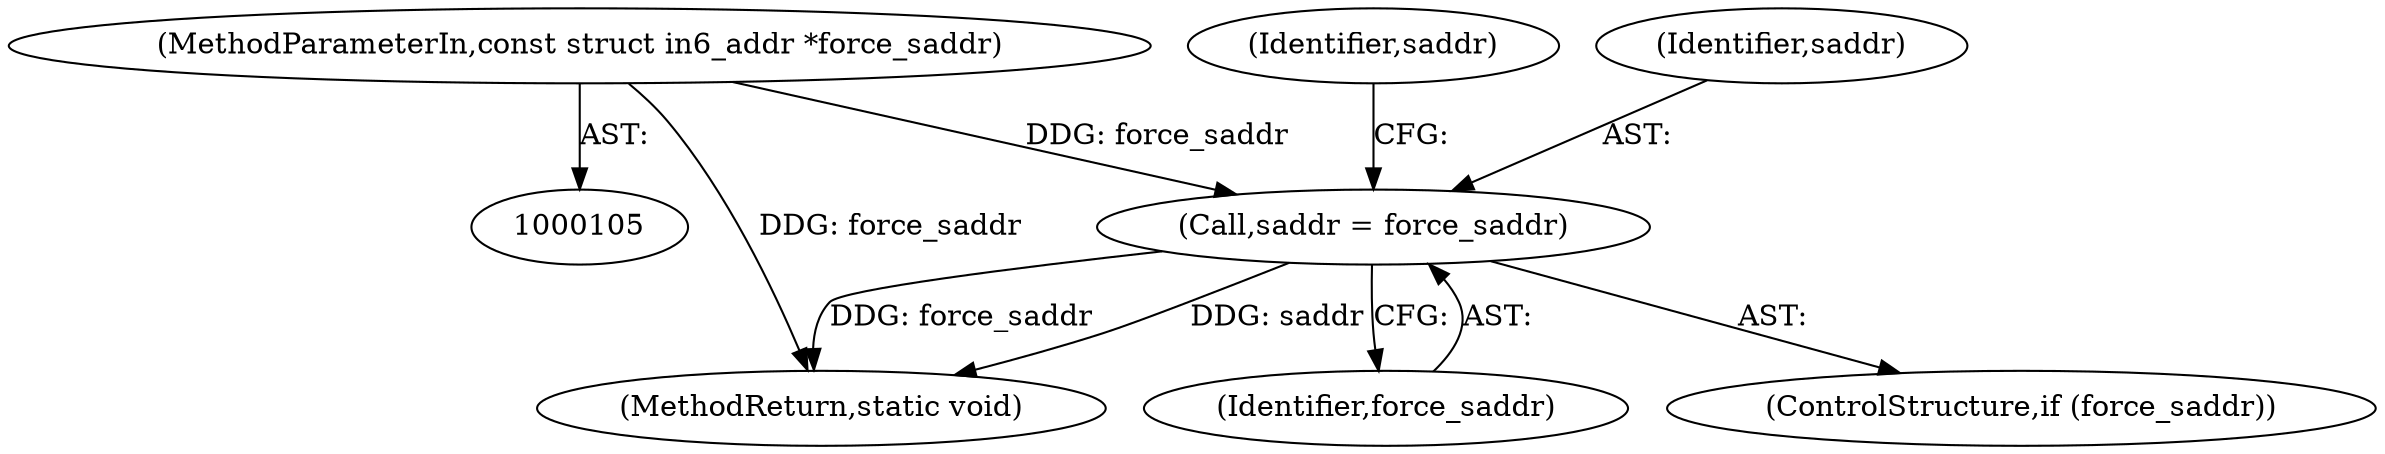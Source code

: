 digraph "0_linux_79dc7e3f1cd323be4c81aa1a94faa1b3ed987fb2@pointer" {
"1000339" [label="(Call,saddr = force_saddr)"];
"1000110" [label="(MethodParameterIn,const struct in6_addr *force_saddr)"];
"1000604" [label="(MethodReturn,static void)"];
"1000341" [label="(Identifier,force_saddr)"];
"1000343" [label="(Identifier,saddr)"];
"1000110" [label="(MethodParameterIn,const struct in6_addr *force_saddr)"];
"1000340" [label="(Identifier,saddr)"];
"1000337" [label="(ControlStructure,if (force_saddr))"];
"1000339" [label="(Call,saddr = force_saddr)"];
"1000339" -> "1000337"  [label="AST: "];
"1000339" -> "1000341"  [label="CFG: "];
"1000340" -> "1000339"  [label="AST: "];
"1000341" -> "1000339"  [label="AST: "];
"1000343" -> "1000339"  [label="CFG: "];
"1000339" -> "1000604"  [label="DDG: saddr"];
"1000339" -> "1000604"  [label="DDG: force_saddr"];
"1000110" -> "1000339"  [label="DDG: force_saddr"];
"1000110" -> "1000105"  [label="AST: "];
"1000110" -> "1000604"  [label="DDG: force_saddr"];
}
